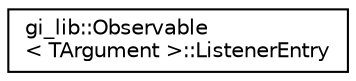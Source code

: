 digraph "Graphical Class Hierarchy"
{
  edge [fontname="Helvetica",fontsize="10",labelfontname="Helvetica",labelfontsize="10"];
  node [fontname="Helvetica",fontsize="10",shape=record];
  rankdir="LR";
  Node1 [label="gi_lib::Observable\l\< TArgument \>::ListenerEntry",height=0.2,width=0.4,color="black", fillcolor="white", style="filled",URL="$structgi__lib_1_1_observable_1_1_listener_entry.html"];
}
